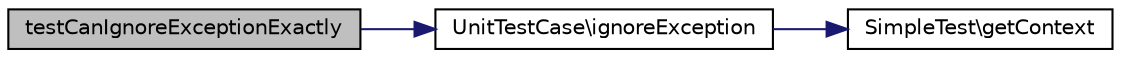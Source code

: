digraph "testCanIgnoreExceptionExactly"
{
  edge [fontname="Helvetica",fontsize="10",labelfontname="Helvetica",labelfontsize="10"];
  node [fontname="Helvetica",fontsize="10",shape=record];
  rankdir="LR";
  Node1 [label="testCanIgnoreExceptionExactly",height=0.2,width=0.4,color="black", fillcolor="grey75", style="filled" fontcolor="black"];
  Node1 -> Node2 [color="midnightblue",fontsize="10",style="solid",fontname="Helvetica"];
  Node2 [label="UnitTestCase\\ignoreException",height=0.2,width=0.4,color="black", fillcolor="white", style="filled",URL="$class_unit_test_case.html#aaf08881522403940166bdcfcbdd149f8"];
  Node2 -> Node3 [color="midnightblue",fontsize="10",style="solid",fontname="Helvetica"];
  Node3 [label="SimpleTest\\getContext",height=0.2,width=0.4,color="black", fillcolor="white", style="filled",URL="$class_simple_test.html#aa3fe42ba4c6ff4bf9fe17a836d6b593f"];
}
